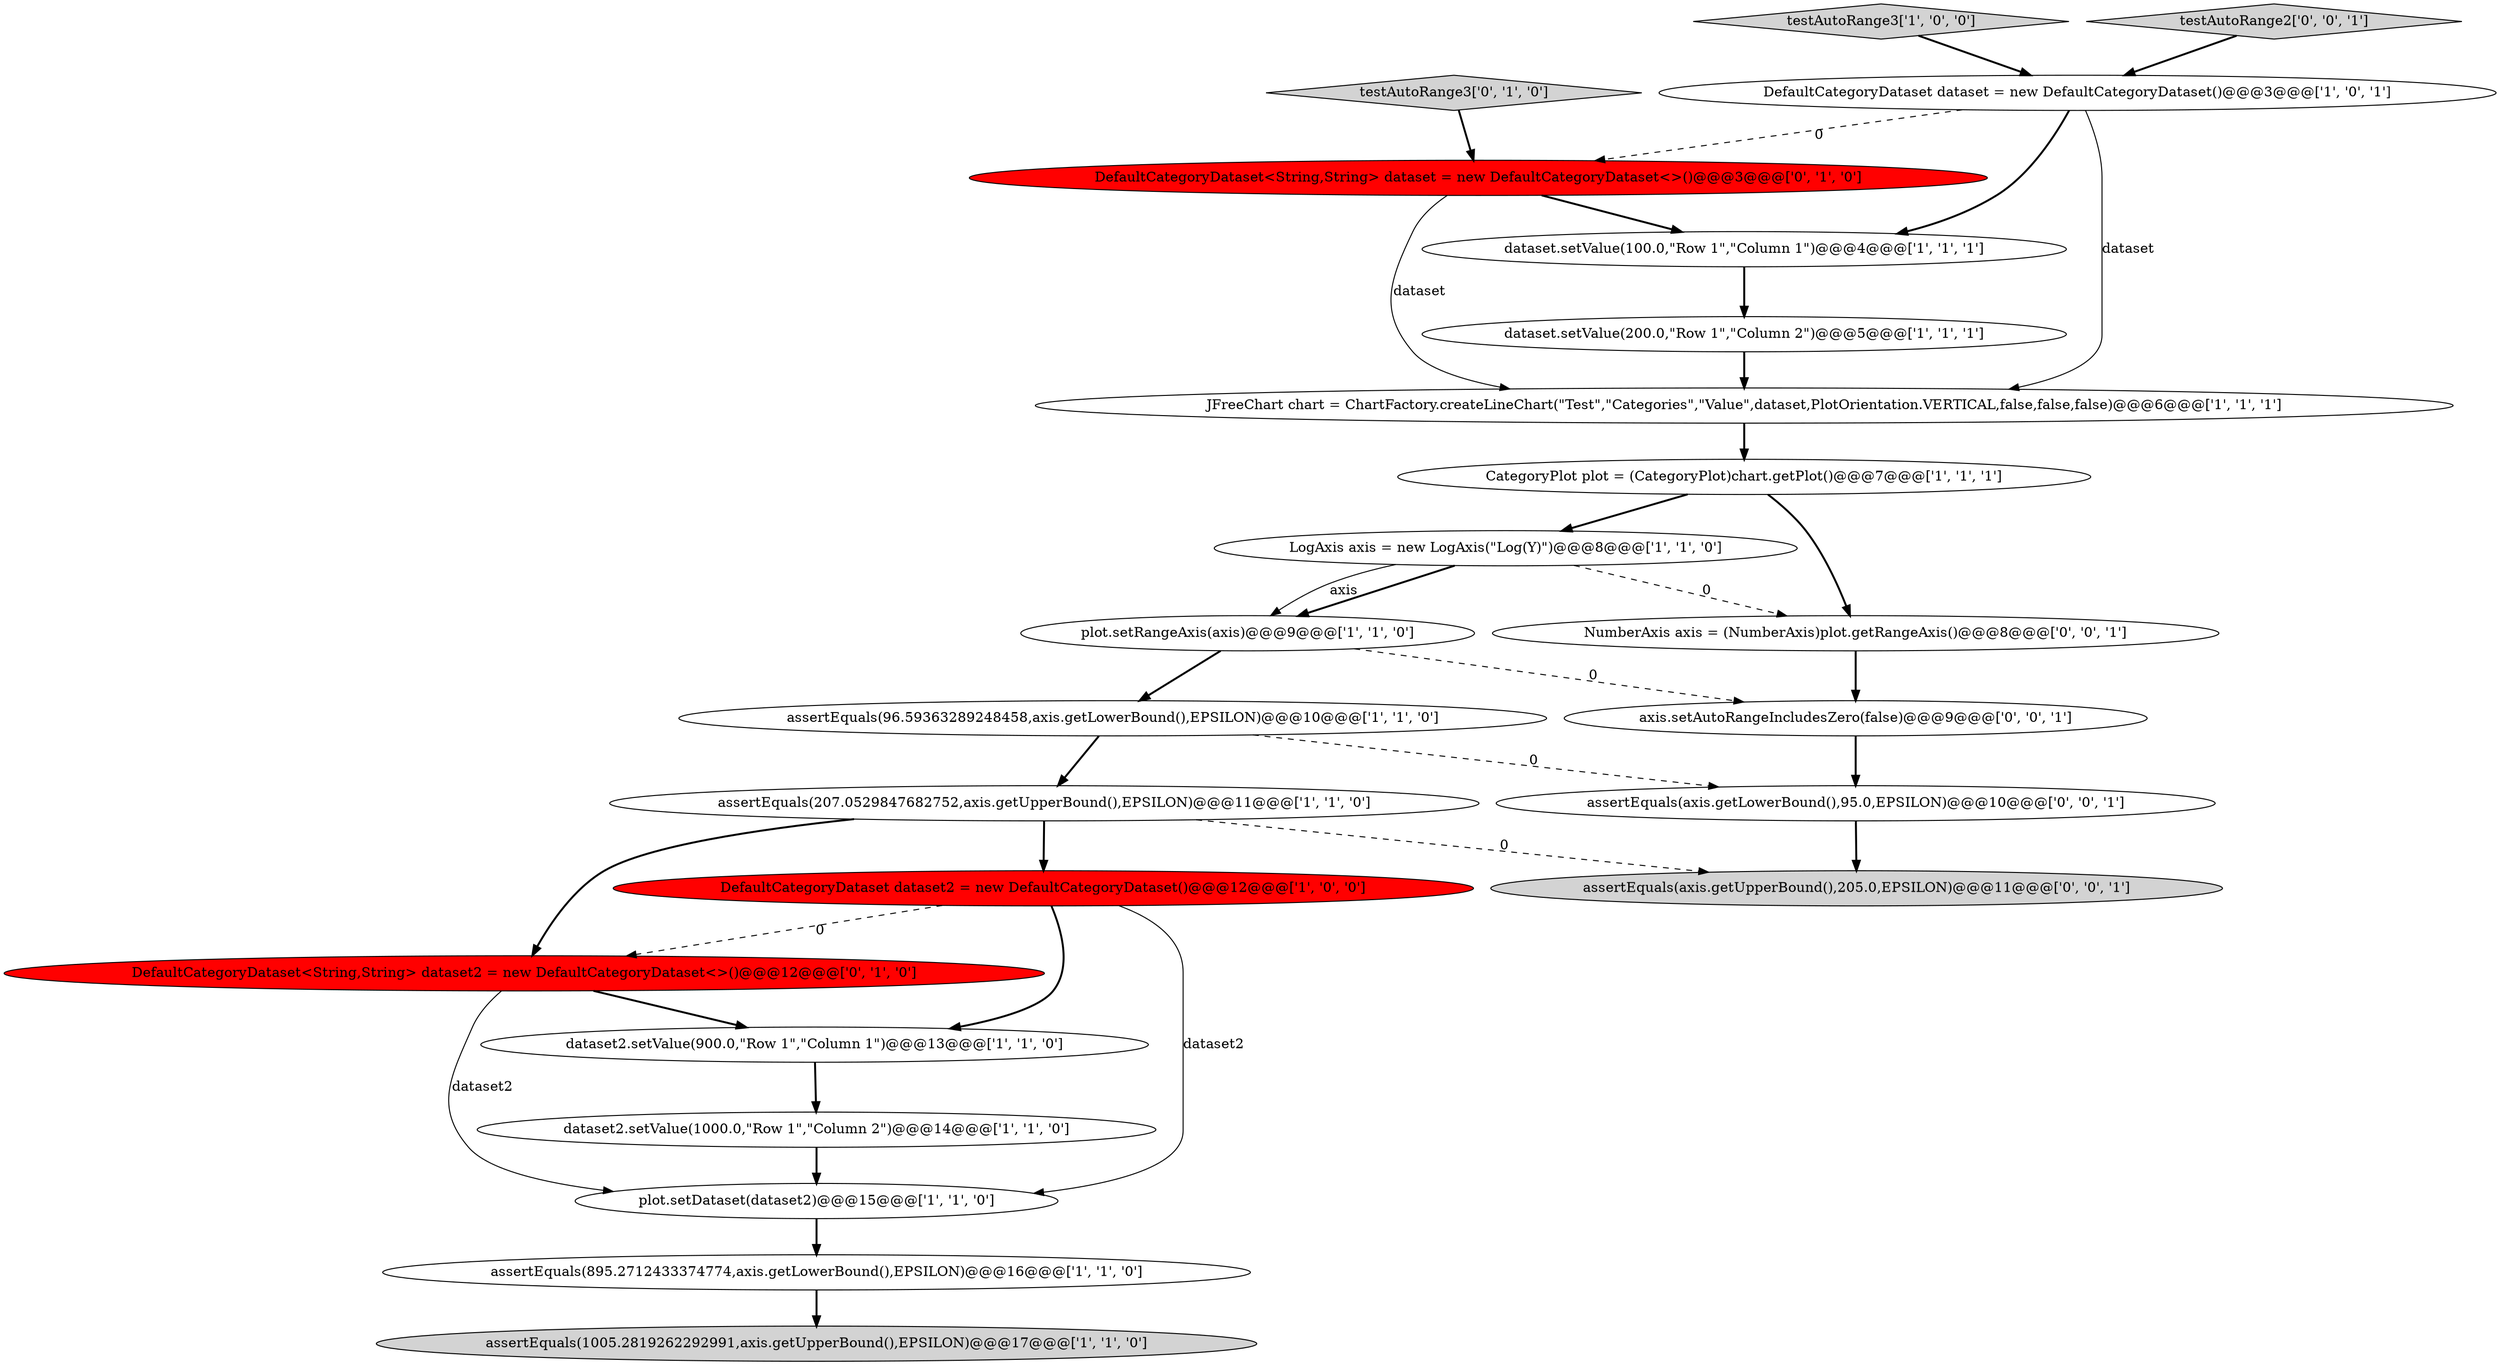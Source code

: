 digraph {
21 [style = filled, label = "axis.setAutoRangeIncludesZero(false)@@@9@@@['0', '0', '1']", fillcolor = white, shape = ellipse image = "AAA0AAABBB3BBB"];
7 [style = filled, label = "LogAxis axis = new LogAxis(\"Log(Y)\")@@@8@@@['1', '1', '0']", fillcolor = white, shape = ellipse image = "AAA0AAABBB1BBB"];
9 [style = filled, label = "JFreeChart chart = ChartFactory.createLineChart(\"Test\",\"Categories\",\"Value\",dataset,PlotOrientation.VERTICAL,false,false,false)@@@6@@@['1', '1', '1']", fillcolor = white, shape = ellipse image = "AAA0AAABBB1BBB"];
2 [style = filled, label = "dataset.setValue(100.0,\"Row 1\",\"Column 1\")@@@4@@@['1', '1', '1']", fillcolor = white, shape = ellipse image = "AAA0AAABBB1BBB"];
12 [style = filled, label = "assertEquals(207.0529847682752,axis.getUpperBound(),EPSILON)@@@11@@@['1', '1', '0']", fillcolor = white, shape = ellipse image = "AAA0AAABBB1BBB"];
5 [style = filled, label = "assertEquals(1005.2819262292991,axis.getUpperBound(),EPSILON)@@@17@@@['1', '1', '0']", fillcolor = lightgray, shape = ellipse image = "AAA0AAABBB1BBB"];
16 [style = filled, label = "testAutoRange3['0', '1', '0']", fillcolor = lightgray, shape = diamond image = "AAA0AAABBB2BBB"];
22 [style = filled, label = "assertEquals(axis.getUpperBound(),205.0,EPSILON)@@@11@@@['0', '0', '1']", fillcolor = lightgray, shape = ellipse image = "AAA0AAABBB3BBB"];
10 [style = filled, label = "CategoryPlot plot = (CategoryPlot)chart.getPlot()@@@7@@@['1', '1', '1']", fillcolor = white, shape = ellipse image = "AAA0AAABBB1BBB"];
6 [style = filled, label = "testAutoRange3['1', '0', '0']", fillcolor = lightgray, shape = diamond image = "AAA0AAABBB1BBB"];
3 [style = filled, label = "DefaultCategoryDataset dataset2 = new DefaultCategoryDataset()@@@12@@@['1', '0', '0']", fillcolor = red, shape = ellipse image = "AAA1AAABBB1BBB"];
11 [style = filled, label = "assertEquals(96.59363289248458,axis.getLowerBound(),EPSILON)@@@10@@@['1', '1', '0']", fillcolor = white, shape = ellipse image = "AAA0AAABBB1BBB"];
13 [style = filled, label = "dataset.setValue(200.0,\"Row 1\",\"Column 2\")@@@5@@@['1', '1', '1']", fillcolor = white, shape = ellipse image = "AAA0AAABBB1BBB"];
20 [style = filled, label = "testAutoRange2['0', '0', '1']", fillcolor = lightgray, shape = diamond image = "AAA0AAABBB3BBB"];
0 [style = filled, label = "dataset2.setValue(900.0,\"Row 1\",\"Column 1\")@@@13@@@['1', '1', '0']", fillcolor = white, shape = ellipse image = "AAA0AAABBB1BBB"];
1 [style = filled, label = "plot.setRangeAxis(axis)@@@9@@@['1', '1', '0']", fillcolor = white, shape = ellipse image = "AAA0AAABBB1BBB"];
4 [style = filled, label = "dataset2.setValue(1000.0,\"Row 1\",\"Column 2\")@@@14@@@['1', '1', '0']", fillcolor = white, shape = ellipse image = "AAA0AAABBB1BBB"];
17 [style = filled, label = "DefaultCategoryDataset<String,String> dataset = new DefaultCategoryDataset<>()@@@3@@@['0', '1', '0']", fillcolor = red, shape = ellipse image = "AAA1AAABBB2BBB"];
19 [style = filled, label = "assertEquals(axis.getLowerBound(),95.0,EPSILON)@@@10@@@['0', '0', '1']", fillcolor = white, shape = ellipse image = "AAA0AAABBB3BBB"];
14 [style = filled, label = "plot.setDataset(dataset2)@@@15@@@['1', '1', '0']", fillcolor = white, shape = ellipse image = "AAA0AAABBB1BBB"];
15 [style = filled, label = "DefaultCategoryDataset dataset = new DefaultCategoryDataset()@@@3@@@['1', '0', '1']", fillcolor = white, shape = ellipse image = "AAA0AAABBB1BBB"];
18 [style = filled, label = "DefaultCategoryDataset<String,String> dataset2 = new DefaultCategoryDataset<>()@@@12@@@['0', '1', '0']", fillcolor = red, shape = ellipse image = "AAA1AAABBB2BBB"];
8 [style = filled, label = "assertEquals(895.2712433374774,axis.getLowerBound(),EPSILON)@@@16@@@['1', '1', '0']", fillcolor = white, shape = ellipse image = "AAA0AAABBB1BBB"];
23 [style = filled, label = "NumberAxis axis = (NumberAxis)plot.getRangeAxis()@@@8@@@['0', '0', '1']", fillcolor = white, shape = ellipse image = "AAA0AAABBB3BBB"];
15->2 [style = bold, label=""];
4->14 [style = bold, label=""];
7->1 [style = bold, label=""];
7->23 [style = dashed, label="0"];
21->19 [style = bold, label=""];
17->9 [style = solid, label="dataset"];
3->18 [style = dashed, label="0"];
11->12 [style = bold, label=""];
1->21 [style = dashed, label="0"];
16->17 [style = bold, label=""];
9->10 [style = bold, label=""];
10->7 [style = bold, label=""];
6->15 [style = bold, label=""];
3->0 [style = bold, label=""];
1->11 [style = bold, label=""];
7->1 [style = solid, label="axis"];
2->13 [style = bold, label=""];
15->9 [style = solid, label="dataset"];
3->14 [style = solid, label="dataset2"];
8->5 [style = bold, label=""];
17->2 [style = bold, label=""];
23->21 [style = bold, label=""];
18->14 [style = solid, label="dataset2"];
0->4 [style = bold, label=""];
10->23 [style = bold, label=""];
11->19 [style = dashed, label="0"];
12->22 [style = dashed, label="0"];
12->18 [style = bold, label=""];
15->17 [style = dashed, label="0"];
14->8 [style = bold, label=""];
12->3 [style = bold, label=""];
13->9 [style = bold, label=""];
20->15 [style = bold, label=""];
19->22 [style = bold, label=""];
18->0 [style = bold, label=""];
}

